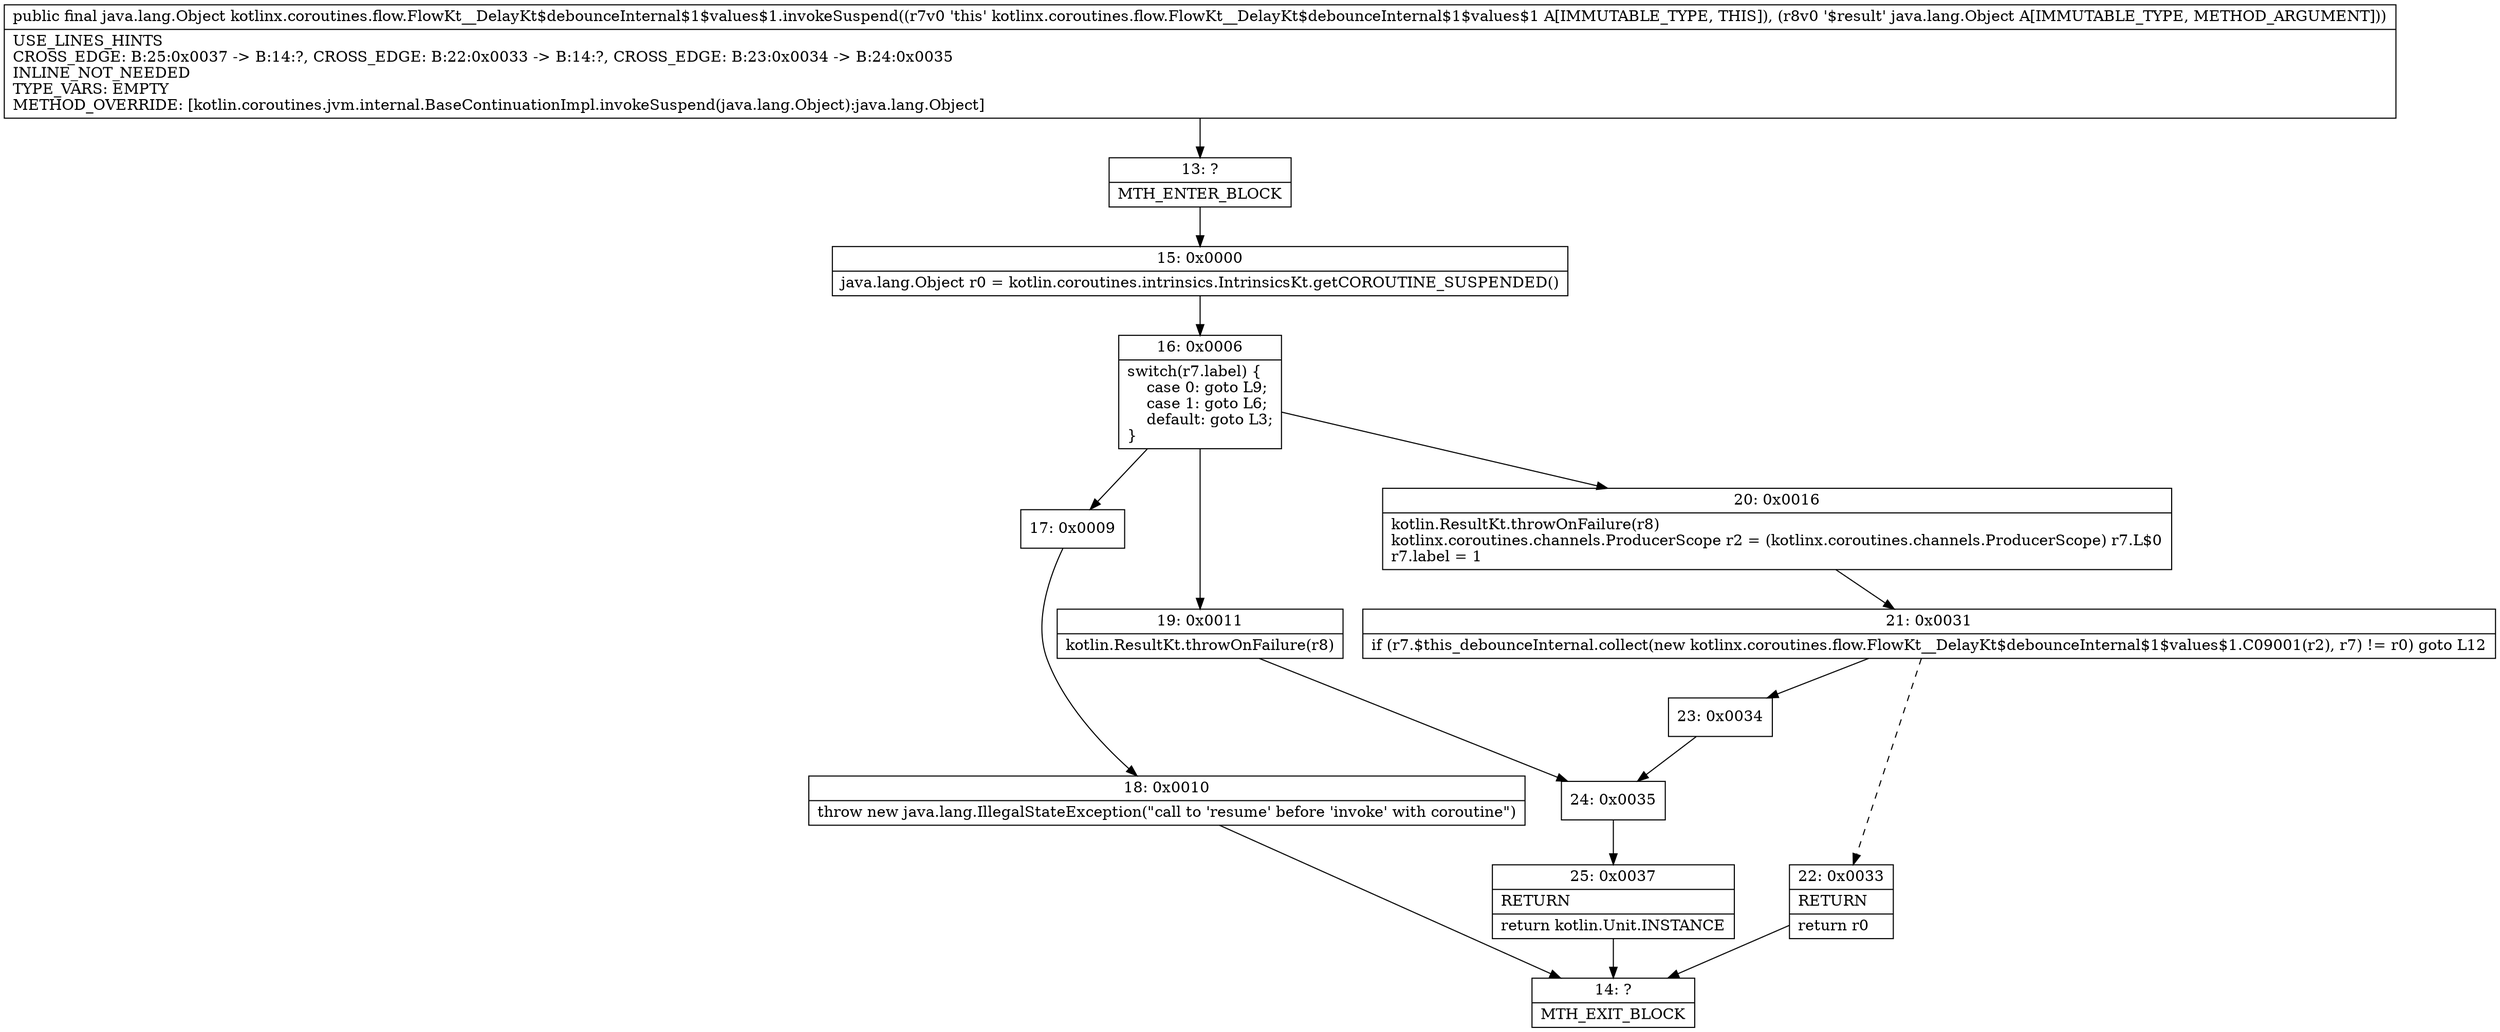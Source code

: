 digraph "CFG forkotlinx.coroutines.flow.FlowKt__DelayKt$debounceInternal$1$values$1.invokeSuspend(Ljava\/lang\/Object;)Ljava\/lang\/Object;" {
Node_13 [shape=record,label="{13\:\ ?|MTH_ENTER_BLOCK\l}"];
Node_15 [shape=record,label="{15\:\ 0x0000|java.lang.Object r0 = kotlin.coroutines.intrinsics.IntrinsicsKt.getCOROUTINE_SUSPENDED()\l}"];
Node_16 [shape=record,label="{16\:\ 0x0006|switch(r7.label) \{\l    case 0: goto L9;\l    case 1: goto L6;\l    default: goto L3;\l\}\l}"];
Node_17 [shape=record,label="{17\:\ 0x0009}"];
Node_18 [shape=record,label="{18\:\ 0x0010|throw new java.lang.IllegalStateException(\"call to 'resume' before 'invoke' with coroutine\")\l}"];
Node_14 [shape=record,label="{14\:\ ?|MTH_EXIT_BLOCK\l}"];
Node_19 [shape=record,label="{19\:\ 0x0011|kotlin.ResultKt.throwOnFailure(r8)\l}"];
Node_24 [shape=record,label="{24\:\ 0x0035}"];
Node_25 [shape=record,label="{25\:\ 0x0037|RETURN\l|return kotlin.Unit.INSTANCE\l}"];
Node_20 [shape=record,label="{20\:\ 0x0016|kotlin.ResultKt.throwOnFailure(r8)\lkotlinx.coroutines.channels.ProducerScope r2 = (kotlinx.coroutines.channels.ProducerScope) r7.L$0\lr7.label = 1\l}"];
Node_21 [shape=record,label="{21\:\ 0x0031|if (r7.$this_debounceInternal.collect(new kotlinx.coroutines.flow.FlowKt__DelayKt$debounceInternal$1$values$1.C09001(r2), r7) != r0) goto L12\l}"];
Node_22 [shape=record,label="{22\:\ 0x0033|RETURN\l|return r0\l}"];
Node_23 [shape=record,label="{23\:\ 0x0034}"];
MethodNode[shape=record,label="{public final java.lang.Object kotlinx.coroutines.flow.FlowKt__DelayKt$debounceInternal$1$values$1.invokeSuspend((r7v0 'this' kotlinx.coroutines.flow.FlowKt__DelayKt$debounceInternal$1$values$1 A[IMMUTABLE_TYPE, THIS]), (r8v0 '$result' java.lang.Object A[IMMUTABLE_TYPE, METHOD_ARGUMENT]))  | USE_LINES_HINTS\lCROSS_EDGE: B:25:0x0037 \-\> B:14:?, CROSS_EDGE: B:22:0x0033 \-\> B:14:?, CROSS_EDGE: B:23:0x0034 \-\> B:24:0x0035\lINLINE_NOT_NEEDED\lTYPE_VARS: EMPTY\lMETHOD_OVERRIDE: [kotlin.coroutines.jvm.internal.BaseContinuationImpl.invokeSuspend(java.lang.Object):java.lang.Object]\l}"];
MethodNode -> Node_13;Node_13 -> Node_15;
Node_15 -> Node_16;
Node_16 -> Node_17;
Node_16 -> Node_19;
Node_16 -> Node_20;
Node_17 -> Node_18;
Node_18 -> Node_14;
Node_19 -> Node_24;
Node_24 -> Node_25;
Node_25 -> Node_14;
Node_20 -> Node_21;
Node_21 -> Node_22[style=dashed];
Node_21 -> Node_23;
Node_22 -> Node_14;
Node_23 -> Node_24;
}

